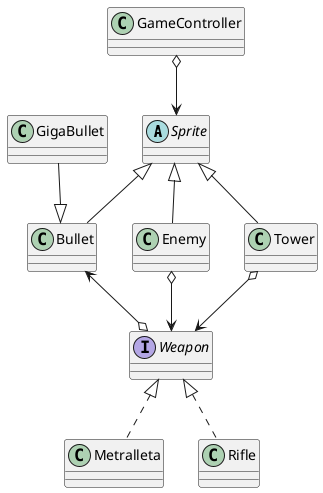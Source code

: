 @startuml
abstract class Sprite {
}


class Bullet {
}


class Metralleta {
}


class Enemy {
}

class Rifle {
}


class GameController {
}


class Tower {
}


interface Weapon {
}

class GigaBullet {
}

GameController o--> Sprite
Sprite <|-- Bullet
Weapon o-U-> Bullet
Tower o--> Weapon
Enemy o--> Weapon
Weapon <|.. Metralleta
Sprite <|-- Enemy
Weapon <|.. Rifle
Sprite <|-- Tower
Bullet <|--U GigaBullet
@enduml
